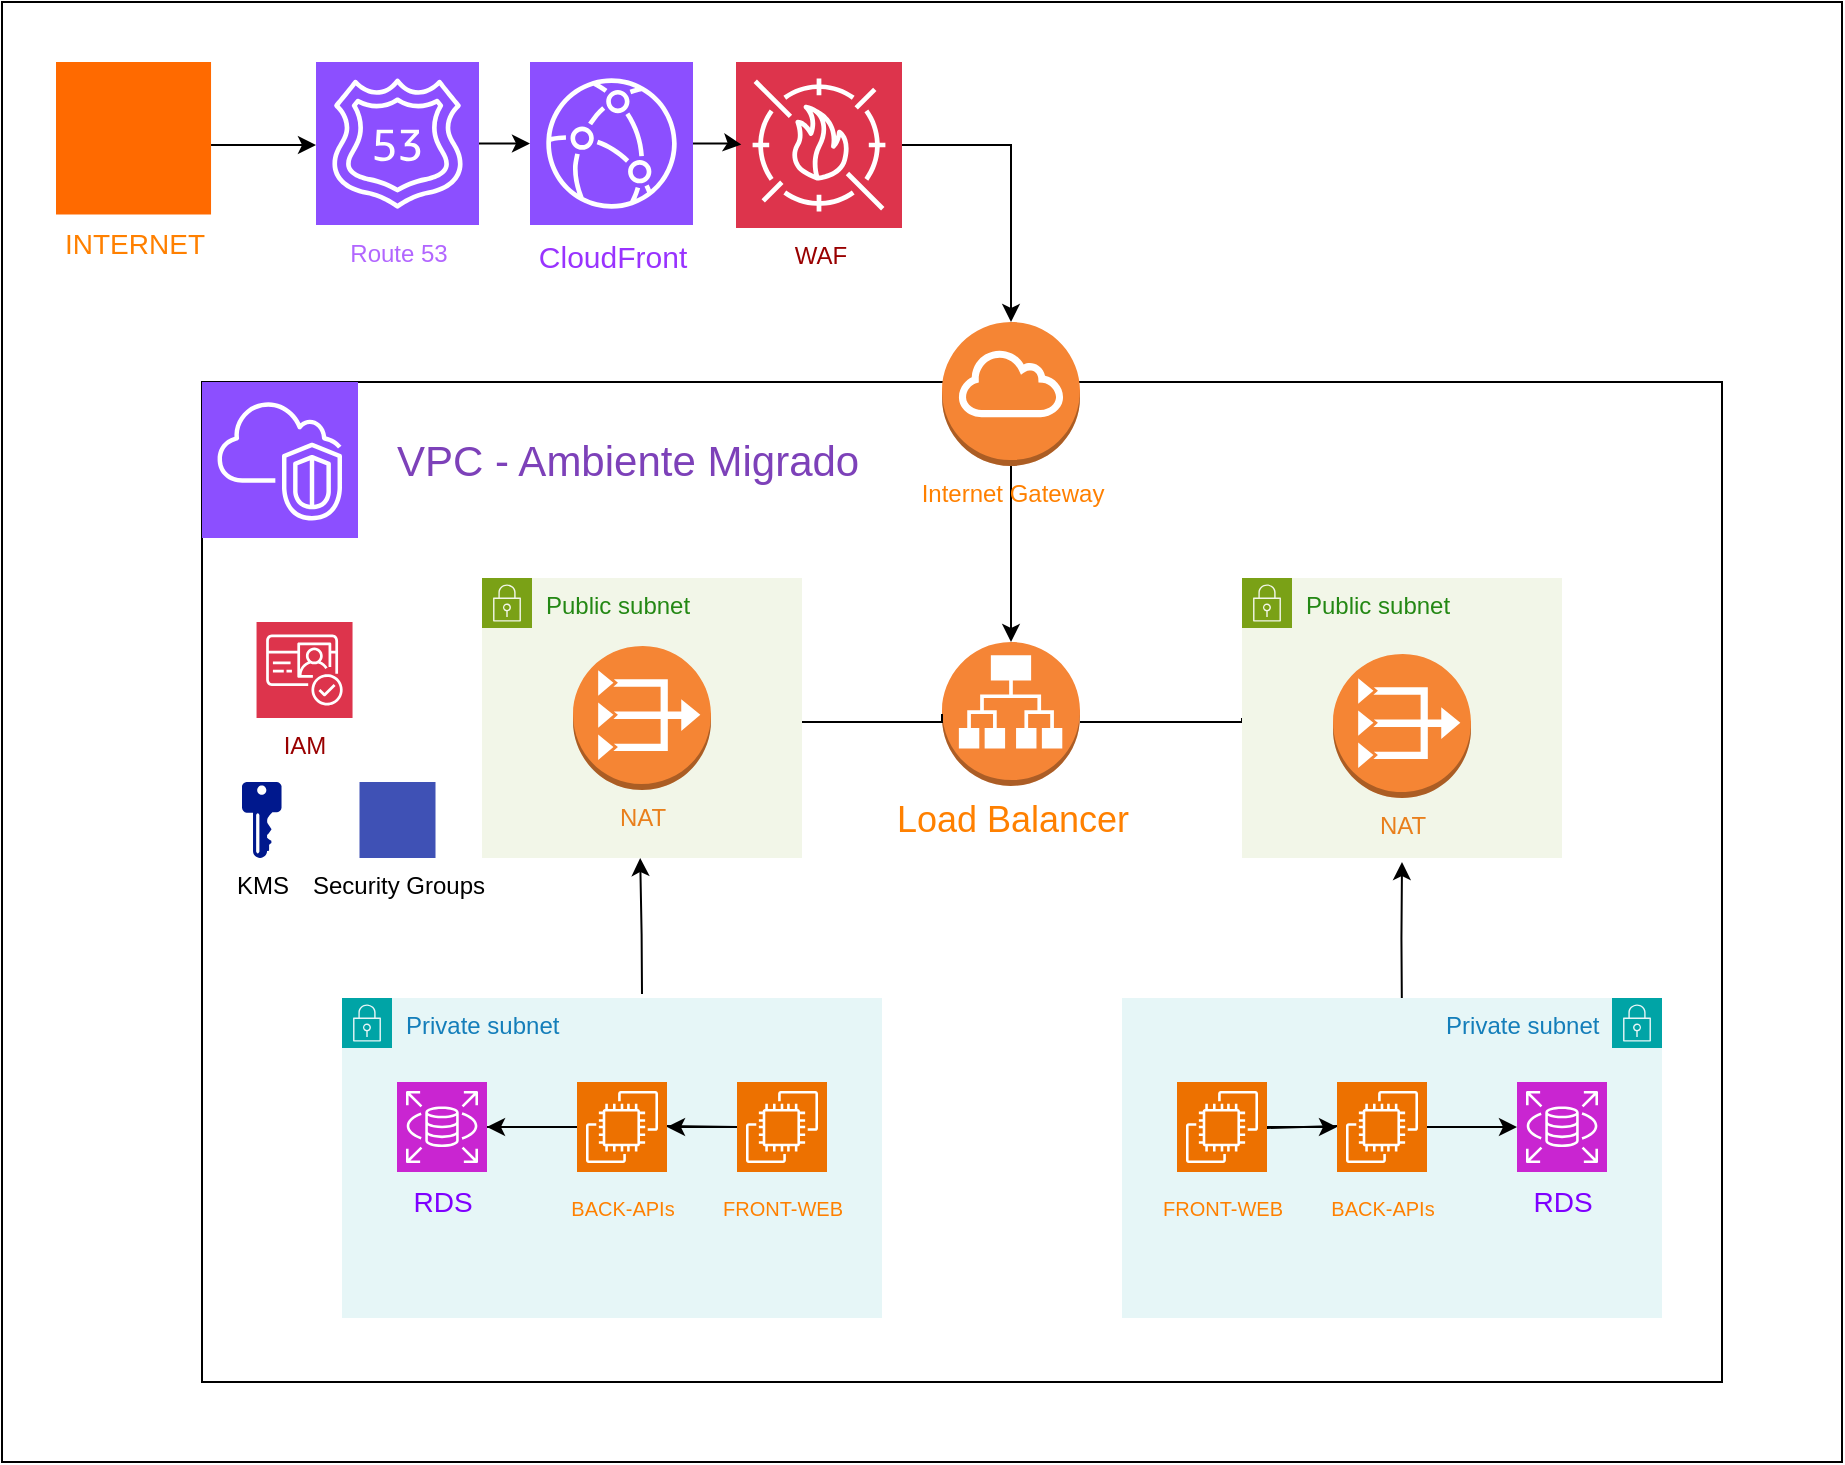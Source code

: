 <mxfile version="26.2.1" pages="2">
  <diagram name="Pós-migração" id="EEjMNfYxGbg6GrDTq1pO">
    <mxGraphModel dx="1871" dy="596" grid="1" gridSize="10" guides="1" tooltips="1" connect="1" arrows="1" fold="1" page="1" pageScale="1" pageWidth="827" pageHeight="1169" math="0" shadow="0">
      <root>
        <mxCell id="0" />
        <mxCell id="1" parent="0" />
        <mxCell id="Vln8sdRnUUuDXvaxrJsY-99" value="" style="rounded=0;whiteSpace=wrap;html=1;" parent="1" vertex="1">
          <mxGeometry x="-500" y="100" width="920" height="730" as="geometry" />
        </mxCell>
        <mxCell id="Vln8sdRnUUuDXvaxrJsY-75" value="" style="rounded=0;whiteSpace=wrap;html=1;fillColor=none;" parent="1" vertex="1">
          <mxGeometry x="-400" y="290" width="760" height="500" as="geometry" />
        </mxCell>
        <mxCell id="Vln8sdRnUUuDXvaxrJsY-3" value="&amp;nbsp; &amp;nbsp;VPC - Ambiente Migrado" style="sketch=0;points=[[0,0,0],[0.25,0,0],[0.5,0,0],[0.75,0,0],[1,0,0],[0,1,0],[0.25,1,0],[0.5,1,0],[0.75,1,0],[1,1,0],[0,0.25,0],[0,0.5,0],[0,0.75,0],[1,0.25,0],[1,0.5,0],[1,0.75,0]];outlineConnect=0;fontColor=light-dark(#7d41b9, #a766e9);fillColor=#8C4FFF;strokeColor=#ffffff;dashed=0;verticalLabelPosition=middle;verticalAlign=middle;align=left;html=1;fontSize=21;fontStyle=0;aspect=fixed;shape=mxgraph.aws4.resourceIcon;resIcon=mxgraph.aws4.vpc;labelPosition=right;" parent="1" vertex="1">
          <mxGeometry x="-400" y="290" width="78" height="78" as="geometry" />
        </mxCell>
        <mxCell id="Vln8sdRnUUuDXvaxrJsY-80" style="edgeStyle=orthogonalEdgeStyle;rounded=0;orthogonalLoop=1;jettySize=auto;html=1;exitX=0;exitY=0.5;exitDx=0;exitDy=0;endArrow=none;startFill=0;" parent="1" source="Vln8sdRnUUuDXvaxrJsY-11" target="Vln8sdRnUUuDXvaxrJsY-20" edge="1">
          <mxGeometry relative="1" as="geometry">
            <Array as="points">
              <mxPoint x="120" y="460" />
            </Array>
          </mxGeometry>
        </mxCell>
        <mxCell id="Vln8sdRnUUuDXvaxrJsY-11" value="Public subnet" style="points=[[0,0],[0.25,0],[0.5,0],[0.75,0],[1,0],[1,0.25],[1,0.5],[1,0.75],[1,1],[0.75,1],[0.5,1],[0.25,1],[0,1],[0,0.75],[0,0.5],[0,0.25]];outlineConnect=0;gradientColor=none;html=1;whiteSpace=wrap;fontSize=12;fontStyle=0;container=1;pointerEvents=0;collapsible=0;recursiveResize=0;shape=mxgraph.aws4.group;grIcon=mxgraph.aws4.group_security_group;grStroke=0;strokeColor=#7AA116;fillColor=#F2F6E8;verticalAlign=top;align=left;spacingLeft=30;fontColor=#248814;dashed=0;" parent="1" vertex="1">
          <mxGeometry x="120" y="388" width="160" height="140" as="geometry" />
        </mxCell>
        <mxCell id="Vln8sdRnUUuDXvaxrJsY-36" value="NAT" style="outlineConnect=0;dashed=0;verticalLabelPosition=bottom;verticalAlign=top;align=center;html=1;shape=mxgraph.aws3.vpc_nat_gateway;fillColor=#F58534;gradientColor=none;fontColor=light-dark(#e97f1c, #ededed);" parent="Vln8sdRnUUuDXvaxrJsY-11" vertex="1">
          <mxGeometry x="45.5" y="38" width="69" height="72" as="geometry" />
        </mxCell>
        <mxCell id="Vln8sdRnUUuDXvaxrJsY-17" value="Private subnet" style="points=[[0,0],[0.25,0],[0.5,0],[0.75,0],[1,0],[1,0.25],[1,0.5],[1,0.75],[1,1],[0.75,1],[0.5,1],[0.25,1],[0,1],[0,0.75],[0,0.5],[0,0.25]];outlineConnect=0;gradientColor=none;html=1;whiteSpace=wrap;fontSize=12;fontStyle=0;container=1;pointerEvents=0;collapsible=0;recursiveResize=0;shape=mxgraph.aws4.group;grIcon=mxgraph.aws4.group_security_group;grStroke=0;strokeColor=#00A4A6;fillColor=#E6F6F7;verticalAlign=top;align=left;spacingLeft=30;fontColor=#147EBA;dashed=0;" parent="1" vertex="1">
          <mxGeometry x="-330" y="598" width="270" height="160" as="geometry" />
        </mxCell>
        <mxCell id="Vln8sdRnUUuDXvaxrJsY-47" style="edgeStyle=orthogonalEdgeStyle;rounded=0;orthogonalLoop=1;jettySize=auto;html=1;" parent="Vln8sdRnUUuDXvaxrJsY-17" source="Vln8sdRnUUuDXvaxrJsY-23" target="Vln8sdRnUUuDXvaxrJsY-39" edge="1">
          <mxGeometry relative="1" as="geometry" />
        </mxCell>
        <mxCell id="Vln8sdRnUUuDXvaxrJsY-23" value="&lt;font size=&quot;1&quot;&gt;FRONT-WEB&lt;/font&gt;" style="sketch=0;points=[[0,0,0],[0.25,0,0],[0.5,0,0],[0.75,0,0],[1,0,0],[0,1,0],[0.25,1,0],[0.5,1,0],[0.75,1,0],[1,1,0],[0,0.25,0],[0,0.5,0],[0,0.75,0],[1,0.25,0],[1,0.5,0],[1,0.75,0]];outlineConnect=0;fontColor=#FF8000;fillColor=#ED7100;strokeColor=#ffffff;dashed=0;verticalLabelPosition=bottom;verticalAlign=top;align=center;html=1;fontSize=16;fontStyle=0;aspect=fixed;shape=mxgraph.aws4.resourceIcon;resIcon=mxgraph.aws4.ec2;" parent="Vln8sdRnUUuDXvaxrJsY-17" vertex="1">
          <mxGeometry x="197.5" y="42" width="45" height="45" as="geometry" />
        </mxCell>
        <mxCell id="Vln8sdRnUUuDXvaxrJsY-25" value="RDS" style="sketch=0;points=[[0,0,0],[0.25,0,0],[0.5,0,0],[0.75,0,0],[1,0,0],[0,1,0],[0.25,1,0],[0.5,1,0],[0.75,1,0],[1,1,0],[0,0.25,0],[0,0.5,0],[0,0.75,0],[1,0.25,0],[1,0.5,0],[1,0.75,0]];outlineConnect=0;fontColor=#7F00FF;fillColor=#C925D1;strokeColor=#ffffff;dashed=0;verticalLabelPosition=bottom;verticalAlign=top;align=center;html=1;fontSize=14;fontStyle=0;aspect=fixed;shape=mxgraph.aws4.resourceIcon;resIcon=mxgraph.aws4.rds;" parent="Vln8sdRnUUuDXvaxrJsY-17" vertex="1">
          <mxGeometry x="27.5" y="42" width="45" height="45" as="geometry" />
        </mxCell>
        <mxCell id="Vln8sdRnUUuDXvaxrJsY-39" value="&lt;font size=&quot;1&quot;&gt;BACK-APIs&lt;/font&gt;" style="sketch=0;points=[[0,0,0],[0.25,0,0],[0.5,0,0],[0.75,0,0],[1,0,0],[0,1,0],[0.25,1,0],[0.5,1,0],[0.75,1,0],[1,1,0],[0,0.25,0],[0,0.5,0],[0,0.75,0],[1,0.25,0],[1,0.5,0],[1,0.75,0]];outlineConnect=0;fontColor=#FF8000;fillColor=#ED7100;strokeColor=#ffffff;dashed=0;verticalLabelPosition=bottom;verticalAlign=top;align=center;html=1;fontSize=16;fontStyle=0;aspect=fixed;shape=mxgraph.aws4.resourceIcon;resIcon=mxgraph.aws4.ec2;" parent="Vln8sdRnUUuDXvaxrJsY-17" vertex="1">
          <mxGeometry x="117.5" y="42" width="45" height="45" as="geometry" />
        </mxCell>
        <mxCell id="Vln8sdRnUUuDXvaxrJsY-45" value="" style="endArrow=none;html=1;rounded=0;" parent="Vln8sdRnUUuDXvaxrJsY-17" source="Vln8sdRnUUuDXvaxrJsY-25" target="Vln8sdRnUUuDXvaxrJsY-39" edge="1">
          <mxGeometry width="50" height="50" relative="1" as="geometry">
            <mxPoint x="72.5" y="92" as="sourcePoint" />
            <mxPoint x="122.5" y="42" as="targetPoint" />
          </mxGeometry>
        </mxCell>
        <mxCell id="Vln8sdRnUUuDXvaxrJsY-46" value="" style="endArrow=none;html=1;rounded=0;entryX=0;entryY=0.5;entryDx=0;entryDy=0;entryPerimeter=0;" parent="Vln8sdRnUUuDXvaxrJsY-17" target="Vln8sdRnUUuDXvaxrJsY-23" edge="1">
          <mxGeometry width="50" height="50" relative="1" as="geometry">
            <mxPoint x="162.5" y="64" as="sourcePoint" />
            <mxPoint x="207.5" y="64" as="targetPoint" />
          </mxGeometry>
        </mxCell>
        <mxCell id="Vln8sdRnUUuDXvaxrJsY-48" style="edgeStyle=orthogonalEdgeStyle;rounded=0;orthogonalLoop=1;jettySize=auto;html=1;entryX=1;entryY=0.5;entryDx=0;entryDy=0;entryPerimeter=0;" parent="Vln8sdRnUUuDXvaxrJsY-17" source="Vln8sdRnUUuDXvaxrJsY-39" target="Vln8sdRnUUuDXvaxrJsY-25" edge="1">
          <mxGeometry relative="1" as="geometry" />
        </mxCell>
        <mxCell id="Vln8sdRnUUuDXvaxrJsY-18" value="Public subnet" style="points=[[0,0],[0.25,0],[0.5,0],[0.75,0],[1,0],[1,0.25],[1,0.5],[1,0.75],[1,1],[0.75,1],[0.5,1],[0.25,1],[0,1],[0,0.75],[0,0.5],[0,0.25]];outlineConnect=0;gradientColor=none;html=1;whiteSpace=wrap;fontSize=12;fontStyle=0;container=1;pointerEvents=0;collapsible=0;recursiveResize=0;shape=mxgraph.aws4.group;grIcon=mxgraph.aws4.group_security_group;grStroke=0;strokeColor=#7AA116;fillColor=#F2F6E8;verticalAlign=top;align=left;spacingLeft=30;fontColor=#248814;dashed=0;" parent="1" vertex="1">
          <mxGeometry x="-260" y="388" width="160" height="140" as="geometry" />
        </mxCell>
        <mxCell id="Vln8sdRnUUuDXvaxrJsY-37" value="NAT" style="outlineConnect=0;dashed=0;verticalLabelPosition=bottom;verticalAlign=top;align=center;html=1;shape=mxgraph.aws3.vpc_nat_gateway;fillColor=#F58534;gradientColor=none;fontColor=light-dark(#e97f1c, #ededed);" parent="Vln8sdRnUUuDXvaxrJsY-18" vertex="1">
          <mxGeometry x="45.5" y="34" width="69" height="72" as="geometry" />
        </mxCell>
        <mxCell id="Vln8sdRnUUuDXvaxrJsY-20" value="Load Balancer" style="outlineConnect=0;dashed=0;verticalLabelPosition=bottom;verticalAlign=top;align=center;html=1;shape=mxgraph.aws3.application_load_balancer;fillColor=#F58536;gradientColor=none;fontColor=#FF8000;fontSize=18;" parent="1" vertex="1">
          <mxGeometry x="-30" y="420" width="69" height="72" as="geometry" />
        </mxCell>
        <mxCell id="Vln8sdRnUUuDXvaxrJsY-91" style="edgeStyle=orthogonalEdgeStyle;rounded=0;orthogonalLoop=1;jettySize=auto;html=1;" parent="1" source="Vln8sdRnUUuDXvaxrJsY-27" target="Vln8sdRnUUuDXvaxrJsY-85" edge="1">
          <mxGeometry relative="1" as="geometry" />
        </mxCell>
        <mxCell id="Vln8sdRnUUuDXvaxrJsY-27" value="Route 53" style="sketch=0;points=[[0,0,0],[0.25,0,0],[0.5,0,0],[0.75,0,0],[1,0,0],[0,1,0],[0.25,1,0],[0.5,1,0],[0.75,1,0],[1,1,0],[0,0.25,0],[0,0.5,0],[0,0.75,0],[1,0.25,0],[1,0.5,0],[1,0.75,0]];outlineConnect=0;fontColor=#B266FF;fillColor=#8C4FFF;strokeColor=#ffffff;dashed=0;verticalLabelPosition=bottom;verticalAlign=top;align=center;html=1;fontSize=12;fontStyle=0;aspect=fixed;shape=mxgraph.aws4.resourceIcon;resIcon=mxgraph.aws4.route_53;" parent="1" vertex="1">
          <mxGeometry x="-343" y="130" width="81.5" height="81.5" as="geometry" />
        </mxCell>
        <mxCell id="Vln8sdRnUUuDXvaxrJsY-96" style="edgeStyle=orthogonalEdgeStyle;rounded=0;orthogonalLoop=1;jettySize=auto;html=1;" parent="1" source="Vln8sdRnUUuDXvaxrJsY-28" target="Vln8sdRnUUuDXvaxrJsY-87" edge="1">
          <mxGeometry relative="1" as="geometry" />
        </mxCell>
        <mxCell id="Vln8sdRnUUuDXvaxrJsY-28" value="WAF" style="sketch=0;points=[[0,0,0],[0.25,0,0],[0.5,0,0],[0.75,0,0],[1,0,0],[0,1,0],[0.25,1,0],[0.5,1,0],[0.75,1,0],[1,1,0],[0,0.25,0],[0,0.5,0],[0,0.75,0],[1,0.25,0],[1,0.5,0],[1,0.75,0]];outlineConnect=0;fontColor=#990000;fillColor=#DD344C;strokeColor=#ffffff;dashed=0;verticalLabelPosition=bottom;verticalAlign=top;align=center;html=1;fontSize=12;fontStyle=0;aspect=fixed;shape=mxgraph.aws4.resourceIcon;resIcon=mxgraph.aws4.waf;" parent="1" vertex="1">
          <mxGeometry x="-133" y="130" width="83" height="83" as="geometry" />
        </mxCell>
        <mxCell id="Vln8sdRnUUuDXvaxrJsY-32" value="Security Groups" style="fillColor=#3F51B5;aspect=fixed;sketch=0;pointerEvents=1;shadow=0;dashed=0;html=1;strokeColor=none;labelPosition=center;verticalLabelPosition=bottom;outlineConnect=0;verticalAlign=top;align=center;shape=mxgraph.openstack.neutron_securitygroup;" parent="1" vertex="1">
          <mxGeometry x="-321.25" y="490" width="38" height="38" as="geometry" />
        </mxCell>
        <mxCell id="Vln8sdRnUUuDXvaxrJsY-35" value="IAM" style="sketch=0;points=[[0,0,0],[0.25,0,0],[0.5,0,0],[0.75,0,0],[1,0,0],[0,1,0],[0.25,1,0],[0.5,1,0],[0.75,1,0],[1,1,0],[0,0.25,0],[0,0.5,0],[0,0.75,0],[1,0.25,0],[1,0.5,0],[1,0.75,0]];outlineConnect=0;fontColor=#990000;fillColor=#DD344C;strokeColor=#ffffff;dashed=0;verticalLabelPosition=bottom;verticalAlign=top;align=center;html=1;fontSize=12;fontStyle=0;aspect=fixed;shape=mxgraph.aws4.resourceIcon;resIcon=mxgraph.aws4.cognito;" parent="1" vertex="1">
          <mxGeometry x="-372.73" y="410" width="48" height="48" as="geometry" />
        </mxCell>
        <mxCell id="Vln8sdRnUUuDXvaxrJsY-57" value="&amp;nbsp; &amp;nbsp; &amp;nbsp; &amp;nbsp; &amp;nbsp; &amp;nbsp; &amp;nbsp; &amp;nbsp; &amp;nbsp; &amp;nbsp; &amp;nbsp; &amp;nbsp; &amp;nbsp; &amp;nbsp; &amp;nbsp; &amp;nbsp; &amp;nbsp; &amp;nbsp; &amp;nbsp; &amp;nbsp;Private subnet" style="points=[[0,0],[0.25,0],[0.5,0],[0.75,0],[1,0],[1,0.25],[1,0.5],[1,0.75],[1,1],[0.75,1],[0.5,1],[0.25,1],[0,1],[0,0.75],[0,0.5],[0,0.25]];outlineConnect=0;gradientColor=none;html=1;whiteSpace=wrap;fontSize=12;fontStyle=0;container=1;pointerEvents=0;collapsible=0;recursiveResize=0;shape=mxgraph.aws4.group;grIcon=mxgraph.aws4.group_security_group;grStroke=0;strokeColor=#00A4A6;fillColor=#E6F6F7;verticalAlign=top;align=left;spacingLeft=30;fontColor=#147EBA;dashed=0;direction=east;flipH=1;" parent="1" vertex="1">
          <mxGeometry x="60" y="598" width="270" height="160" as="geometry" />
        </mxCell>
        <mxCell id="Vln8sdRnUUuDXvaxrJsY-58" style="edgeStyle=orthogonalEdgeStyle;rounded=0;orthogonalLoop=1;jettySize=auto;html=1;" parent="Vln8sdRnUUuDXvaxrJsY-57" source="Vln8sdRnUUuDXvaxrJsY-59" target="Vln8sdRnUUuDXvaxrJsY-61" edge="1">
          <mxGeometry relative="1" as="geometry" />
        </mxCell>
        <mxCell id="Vln8sdRnUUuDXvaxrJsY-59" value="&lt;font size=&quot;1&quot;&gt;FRONT-WEB&lt;/font&gt;" style="sketch=0;points=[[0,0,0],[0.25,0,0],[0.5,0,0],[0.75,0,0],[1,0,0],[0,1,0],[0.25,1,0],[0.5,1,0],[0.75,1,0],[1,1,0],[0,0.25,0],[0,0.5,0],[0,0.75,0],[1,0.25,0],[1,0.5,0],[1,0.75,0]];outlineConnect=0;fontColor=#FF8000;fillColor=#ED7100;strokeColor=#ffffff;dashed=0;verticalLabelPosition=bottom;verticalAlign=top;align=center;html=1;fontSize=16;fontStyle=0;aspect=fixed;shape=mxgraph.aws4.resourceIcon;resIcon=mxgraph.aws4.ec2;" parent="Vln8sdRnUUuDXvaxrJsY-57" vertex="1">
          <mxGeometry x="27.5" y="42" width="45" height="45" as="geometry" />
        </mxCell>
        <mxCell id="Vln8sdRnUUuDXvaxrJsY-60" value="RDS" style="sketch=0;points=[[0,0,0],[0.25,0,0],[0.5,0,0],[0.75,0,0],[1,0,0],[0,1,0],[0.25,1,0],[0.5,1,0],[0.75,1,0],[1,1,0],[0,0.25,0],[0,0.5,0],[0,0.75,0],[1,0.25,0],[1,0.5,0],[1,0.75,0]];outlineConnect=0;fontColor=#7F00FF;fillColor=#C925D1;strokeColor=#ffffff;dashed=0;verticalLabelPosition=bottom;verticalAlign=top;align=center;html=1;fontSize=14;fontStyle=0;aspect=fixed;shape=mxgraph.aws4.resourceIcon;resIcon=mxgraph.aws4.rds;" parent="Vln8sdRnUUuDXvaxrJsY-57" vertex="1">
          <mxGeometry x="197.5" y="42" width="45" height="45" as="geometry" />
        </mxCell>
        <mxCell id="Vln8sdRnUUuDXvaxrJsY-65" style="edgeStyle=orthogonalEdgeStyle;rounded=0;orthogonalLoop=1;jettySize=auto;html=1;" parent="Vln8sdRnUUuDXvaxrJsY-57" source="Vln8sdRnUUuDXvaxrJsY-61" target="Vln8sdRnUUuDXvaxrJsY-60" edge="1">
          <mxGeometry relative="1" as="geometry" />
        </mxCell>
        <mxCell id="Vln8sdRnUUuDXvaxrJsY-61" value="&lt;font size=&quot;1&quot;&gt;BACK-APIs&lt;/font&gt;" style="sketch=0;points=[[0,0,0],[0.25,0,0],[0.5,0,0],[0.75,0,0],[1,0,0],[0,1,0],[0.25,1,0],[0.5,1,0],[0.75,1,0],[1,1,0],[0,0.25,0],[0,0.5,0],[0,0.75,0],[1,0.25,0],[1,0.5,0],[1,0.75,0]];outlineConnect=0;fontColor=#FF8000;fillColor=#ED7100;strokeColor=#ffffff;dashed=0;verticalLabelPosition=bottom;verticalAlign=top;align=center;html=1;fontSize=16;fontStyle=0;aspect=fixed;shape=mxgraph.aws4.resourceIcon;resIcon=mxgraph.aws4.ec2;" parent="Vln8sdRnUUuDXvaxrJsY-57" vertex="1">
          <mxGeometry x="107.5" y="42" width="45" height="45" as="geometry" />
        </mxCell>
        <mxCell id="Vln8sdRnUUuDXvaxrJsY-63" value="" style="endArrow=none;html=1;rounded=0;" parent="Vln8sdRnUUuDXvaxrJsY-57" edge="1">
          <mxGeometry width="50" height="50" relative="1" as="geometry">
            <mxPoint x="107.5" y="64" as="sourcePoint" />
            <mxPoint x="72.5" y="65" as="targetPoint" />
          </mxGeometry>
        </mxCell>
        <mxCell id="Vln8sdRnUUuDXvaxrJsY-78" value="" style="endArrow=classic;html=1;rounded=0;exitX=0.603;exitY=0.6;exitDx=0;exitDy=0;exitPerimeter=0;" parent="1" edge="1">
          <mxGeometry width="50" height="50" relative="1" as="geometry">
            <mxPoint x="199.91" y="598" as="sourcePoint" />
            <mxPoint x="200" y="530" as="targetPoint" />
            <Array as="points">
              <mxPoint x="199.72" y="568" />
            </Array>
          </mxGeometry>
        </mxCell>
        <mxCell id="Vln8sdRnUUuDXvaxrJsY-79" value="" style="endArrow=classic;html=1;rounded=0;exitX=0.603;exitY=0.6;exitDx=0;exitDy=0;exitPerimeter=0;entryX=0.78;entryY=0.48;entryDx=0;entryDy=0;entryPerimeter=0;" parent="1" edge="1">
          <mxGeometry width="50" height="50" relative="1" as="geometry">
            <mxPoint x="-180.0" y="596" as="sourcePoint" />
            <mxPoint x="-180.91" y="528" as="targetPoint" />
            <Array as="points">
              <mxPoint x="-180.19" y="566" />
            </Array>
          </mxGeometry>
        </mxCell>
        <mxCell id="Vln8sdRnUUuDXvaxrJsY-81" style="edgeStyle=orthogonalEdgeStyle;rounded=0;orthogonalLoop=1;jettySize=auto;html=1;entryX=0;entryY=0.5;entryDx=0;entryDy=0;entryPerimeter=0;endArrow=none;startFill=0;" parent="1" source="Vln8sdRnUUuDXvaxrJsY-18" target="Vln8sdRnUUuDXvaxrJsY-20" edge="1">
          <mxGeometry relative="1" as="geometry">
            <Array as="points">
              <mxPoint x="-80" y="460" />
              <mxPoint x="-80" y="460" />
            </Array>
          </mxGeometry>
        </mxCell>
        <mxCell id="Vln8sdRnUUuDXvaxrJsY-84" value="INTERNET&lt;div&gt;&lt;br&gt;&lt;/div&gt;" style="points=[];aspect=fixed;html=1;align=center;shadow=0;dashed=0;fillColor=#FF6A00;strokeColor=none;shape=mxgraph.alibaba_cloud.uis_ultimate_internet_service;fontColor=#FF8000;fontSize=14;labelPosition=center;verticalLabelPosition=bottom;verticalAlign=top;" parent="1" vertex="1">
          <mxGeometry x="-473" y="130" width="77.52" height="76.25" as="geometry" />
        </mxCell>
        <mxCell id="Vln8sdRnUUuDXvaxrJsY-85" value="&lt;font style=&quot;font-size: 15px;&quot;&gt;CloudFront&lt;/font&gt;" style="sketch=0;points=[[0,0,0],[0.25,0,0],[0.5,0,0],[0.75,0,0],[1,0,0],[0,1,0],[0.25,1,0],[0.5,1,0],[0.75,1,0],[1,1,0],[0,0.25,0],[0,0.5,0],[0,0.75,0],[1,0.25,0],[1,0.5,0],[1,0.75,0]];outlineConnect=0;fontColor=#9933FF;fillColor=#8C4FFF;strokeColor=#ffffff;dashed=0;verticalLabelPosition=bottom;verticalAlign=top;align=center;html=1;fontSize=12;fontStyle=0;aspect=fixed;shape=mxgraph.aws4.resourceIcon;resIcon=mxgraph.aws4.cloudfront;" parent="1" vertex="1">
          <mxGeometry x="-236" y="130" width="81.5" height="81.5" as="geometry" />
        </mxCell>
        <mxCell id="Vln8sdRnUUuDXvaxrJsY-86" value="KMS" style="sketch=0;aspect=fixed;pointerEvents=1;shadow=0;dashed=0;html=1;strokeColor=none;labelPosition=center;verticalLabelPosition=bottom;verticalAlign=top;align=center;fillColor=#00188D;shape=mxgraph.mscae.enterprise.key_permissions" parent="1" vertex="1">
          <mxGeometry x="-380" y="490" width="19.76" height="38" as="geometry" />
        </mxCell>
        <mxCell id="Vln8sdRnUUuDXvaxrJsY-97" style="edgeStyle=orthogonalEdgeStyle;rounded=0;orthogonalLoop=1;jettySize=auto;html=1;" parent="1" source="Vln8sdRnUUuDXvaxrJsY-87" target="Vln8sdRnUUuDXvaxrJsY-20" edge="1">
          <mxGeometry relative="1" as="geometry" />
        </mxCell>
        <mxCell id="Vln8sdRnUUuDXvaxrJsY-87" value="Internet Gateway" style="outlineConnect=0;dashed=0;verticalLabelPosition=bottom;verticalAlign=top;align=center;html=1;shape=mxgraph.aws3.internet_gateway;fillColor=#F58534;gradientColor=none;fontColor=#FF8000;" parent="1" vertex="1">
          <mxGeometry x="-30" y="260" width="69" height="72" as="geometry" />
        </mxCell>
        <mxCell id="Vln8sdRnUUuDXvaxrJsY-88" style="edgeStyle=orthogonalEdgeStyle;rounded=0;orthogonalLoop=1;jettySize=auto;html=1;exitX=0.5;exitY=1;exitDx=0;exitDy=0;exitPerimeter=0;" parent="1" source="Vln8sdRnUUuDXvaxrJsY-28" target="Vln8sdRnUUuDXvaxrJsY-28" edge="1">
          <mxGeometry relative="1" as="geometry" />
        </mxCell>
        <mxCell id="Vln8sdRnUUuDXvaxrJsY-94" style="edgeStyle=orthogonalEdgeStyle;rounded=0;orthogonalLoop=1;jettySize=auto;html=1;entryX=0.032;entryY=0.497;entryDx=0;entryDy=0;entryPerimeter=0;" parent="1" source="Vln8sdRnUUuDXvaxrJsY-85" target="Vln8sdRnUUuDXvaxrJsY-28" edge="1">
          <mxGeometry relative="1" as="geometry" />
        </mxCell>
        <mxCell id="Vln8sdRnUUuDXvaxrJsY-95" style="edgeStyle=orthogonalEdgeStyle;rounded=0;orthogonalLoop=1;jettySize=auto;html=1;" parent="1" source="Vln8sdRnUUuDXvaxrJsY-84" target="Vln8sdRnUUuDXvaxrJsY-27" edge="1">
          <mxGeometry relative="1" as="geometry">
            <Array as="points">
              <mxPoint x="-383" y="171.5" />
              <mxPoint x="-383" y="171.5" />
            </Array>
          </mxGeometry>
        </mxCell>
      </root>
    </mxGraphModel>
  </diagram>
  <diagram id="PmNfx3Y5yNPgsw1COEcp" name="Modernização">
    <mxGraphModel dx="1898" dy="1084" grid="1" gridSize="10" guides="1" tooltips="1" connect="1" arrows="1" fold="1" page="1" pageScale="1" pageWidth="827" pageHeight="1169" math="0" shadow="0">
      <root>
        <mxCell id="0" />
        <mxCell id="1" parent="0" />
        <mxCell id="8v165aCkp7IUsWtNnuoq-1" value="" style="rounded=0;whiteSpace=wrap;html=1;" vertex="1" parent="1">
          <mxGeometry x="450" y="110" width="920" height="730" as="geometry" />
        </mxCell>
        <mxCell id="8v165aCkp7IUsWtNnuoq-2" value="" style="rounded=0;whiteSpace=wrap;html=1;fillColor=none;" vertex="1" parent="1">
          <mxGeometry x="550" y="300" width="760" height="500" as="geometry" />
        </mxCell>
        <mxCell id="8v165aCkp7IUsWtNnuoq-3" value="&amp;nbsp; &amp;nbsp;VPC - Ambiente Migrado" style="sketch=0;points=[[0,0,0],[0.25,0,0],[0.5,0,0],[0.75,0,0],[1,0,0],[0,1,0],[0.25,1,0],[0.5,1,0],[0.75,1,0],[1,1,0],[0,0.25,0],[0,0.5,0],[0,0.75,0],[1,0.25,0],[1,0.5,0],[1,0.75,0]];outlineConnect=0;fontColor=light-dark(#7d41b9, #a766e9);fillColor=#8C4FFF;strokeColor=#ffffff;dashed=0;verticalLabelPosition=middle;verticalAlign=middle;align=left;html=1;fontSize=21;fontStyle=0;aspect=fixed;shape=mxgraph.aws4.resourceIcon;resIcon=mxgraph.aws4.vpc;labelPosition=right;" vertex="1" parent="1">
          <mxGeometry x="550" y="300" width="78" height="78" as="geometry" />
        </mxCell>
        <mxCell id="8v165aCkp7IUsWtNnuoq-4" style="edgeStyle=orthogonalEdgeStyle;rounded=0;orthogonalLoop=1;jettySize=auto;html=1;exitX=0;exitY=0.5;exitDx=0;exitDy=0;endArrow=none;startFill=0;" edge="1" parent="1" source="8v165aCkp7IUsWtNnuoq-5" target="8v165aCkp7IUsWtNnuoq-17">
          <mxGeometry relative="1" as="geometry">
            <Array as="points">
              <mxPoint x="1070" y="470" />
            </Array>
          </mxGeometry>
        </mxCell>
        <mxCell id="8v165aCkp7IUsWtNnuoq-5" value="Public subnet" style="points=[[0,0],[0.25,0],[0.5,0],[0.75,0],[1,0],[1,0.25],[1,0.5],[1,0.75],[1,1],[0.75,1],[0.5,1],[0.25,1],[0,1],[0,0.75],[0,0.5],[0,0.25]];outlineConnect=0;gradientColor=none;html=1;whiteSpace=wrap;fontSize=12;fontStyle=0;container=1;pointerEvents=0;collapsible=0;recursiveResize=0;shape=mxgraph.aws4.group;grIcon=mxgraph.aws4.group_security_group;grStroke=0;strokeColor=#7AA116;fillColor=#F2F6E8;verticalAlign=top;align=left;spacingLeft=30;fontColor=#248814;dashed=0;" vertex="1" parent="1">
          <mxGeometry x="1070" y="398" width="160" height="140" as="geometry" />
        </mxCell>
        <mxCell id="8v165aCkp7IUsWtNnuoq-6" value="NAT" style="outlineConnect=0;dashed=0;verticalLabelPosition=bottom;verticalAlign=top;align=center;html=1;shape=mxgraph.aws3.vpc_nat_gateway;fillColor=#F58534;gradientColor=none;fontColor=light-dark(#e97f1c, #ededed);" vertex="1" parent="8v165aCkp7IUsWtNnuoq-5">
          <mxGeometry x="45.5" y="38" width="69" height="72" as="geometry" />
        </mxCell>
        <mxCell id="8v165aCkp7IUsWtNnuoq-7" value="Private subnet" style="points=[[0,0],[0.25,0],[0.5,0],[0.75,0],[1,0],[1,0.25],[1,0.5],[1,0.75],[1,1],[0.75,1],[0.5,1],[0.25,1],[0,1],[0,0.75],[0,0.5],[0,0.25]];outlineConnect=0;gradientColor=none;html=1;whiteSpace=wrap;fontSize=12;fontStyle=0;container=1;pointerEvents=0;collapsible=0;recursiveResize=0;shape=mxgraph.aws4.group;grIcon=mxgraph.aws4.group_security_group;grStroke=0;strokeColor=#00A4A6;fillColor=#E6F6F7;verticalAlign=top;align=left;spacingLeft=30;fontColor=#147EBA;dashed=0;" vertex="1" parent="1">
          <mxGeometry x="620" y="608" width="270" height="160" as="geometry" />
        </mxCell>
        <mxCell id="8v165aCkp7IUsWtNnuoq-8" style="edgeStyle=orthogonalEdgeStyle;rounded=0;orthogonalLoop=1;jettySize=auto;html=1;" edge="1" parent="8v165aCkp7IUsWtNnuoq-7" source="8v165aCkp7IUsWtNnuoq-9" target="8v165aCkp7IUsWtNnuoq-11">
          <mxGeometry relative="1" as="geometry" />
        </mxCell>
        <mxCell id="8v165aCkp7IUsWtNnuoq-9" value="&lt;font size=&quot;1&quot;&gt;FRONT-WEB&lt;/font&gt;" style="sketch=0;points=[[0,0,0],[0.25,0,0],[0.5,0,0],[0.75,0,0],[1,0,0],[0,1,0],[0.25,1,0],[0.5,1,0],[0.75,1,0],[1,1,0],[0,0.25,0],[0,0.5,0],[0,0.75,0],[1,0.25,0],[1,0.5,0],[1,0.75,0]];outlineConnect=0;fontColor=#FF8000;fillColor=#ED7100;strokeColor=#ffffff;dashed=0;verticalLabelPosition=bottom;verticalAlign=top;align=center;html=1;fontSize=16;fontStyle=0;aspect=fixed;shape=mxgraph.aws4.resourceIcon;resIcon=mxgraph.aws4.ec2;" vertex="1" parent="8v165aCkp7IUsWtNnuoq-7">
          <mxGeometry x="197.5" y="42" width="45" height="45" as="geometry" />
        </mxCell>
        <mxCell id="8v165aCkp7IUsWtNnuoq-10" value="RDS" style="sketch=0;points=[[0,0,0],[0.25,0,0],[0.5,0,0],[0.75,0,0],[1,0,0],[0,1,0],[0.25,1,0],[0.5,1,0],[0.75,1,0],[1,1,0],[0,0.25,0],[0,0.5,0],[0,0.75,0],[1,0.25,0],[1,0.5,0],[1,0.75,0]];outlineConnect=0;fontColor=#7F00FF;fillColor=#C925D1;strokeColor=#ffffff;dashed=0;verticalLabelPosition=bottom;verticalAlign=top;align=center;html=1;fontSize=14;fontStyle=0;aspect=fixed;shape=mxgraph.aws4.resourceIcon;resIcon=mxgraph.aws4.rds;" vertex="1" parent="8v165aCkp7IUsWtNnuoq-7">
          <mxGeometry x="27.5" y="42" width="45" height="45" as="geometry" />
        </mxCell>
        <mxCell id="8v165aCkp7IUsWtNnuoq-11" value="&lt;font size=&quot;1&quot;&gt;BACK-APIs&lt;/font&gt;" style="sketch=0;points=[[0,0,0],[0.25,0,0],[0.5,0,0],[0.75,0,0],[1,0,0],[0,1,0],[0.25,1,0],[0.5,1,0],[0.75,1,0],[1,1,0],[0,0.25,0],[0,0.5,0],[0,0.75,0],[1,0.25,0],[1,0.5,0],[1,0.75,0]];outlineConnect=0;fontColor=#FF8000;fillColor=#ED7100;strokeColor=#ffffff;dashed=0;verticalLabelPosition=bottom;verticalAlign=top;align=center;html=1;fontSize=16;fontStyle=0;aspect=fixed;shape=mxgraph.aws4.resourceIcon;resIcon=mxgraph.aws4.ec2;" vertex="1" parent="8v165aCkp7IUsWtNnuoq-7">
          <mxGeometry x="117.5" y="42" width="45" height="45" as="geometry" />
        </mxCell>
        <mxCell id="8v165aCkp7IUsWtNnuoq-12" value="" style="endArrow=none;html=1;rounded=0;" edge="1" parent="8v165aCkp7IUsWtNnuoq-7" source="8v165aCkp7IUsWtNnuoq-10" target="8v165aCkp7IUsWtNnuoq-11">
          <mxGeometry width="50" height="50" relative="1" as="geometry">
            <mxPoint x="72.5" y="92" as="sourcePoint" />
            <mxPoint x="122.5" y="42" as="targetPoint" />
          </mxGeometry>
        </mxCell>
        <mxCell id="8v165aCkp7IUsWtNnuoq-13" value="" style="endArrow=none;html=1;rounded=0;entryX=0;entryY=0.5;entryDx=0;entryDy=0;entryPerimeter=0;" edge="1" parent="8v165aCkp7IUsWtNnuoq-7" target="8v165aCkp7IUsWtNnuoq-9">
          <mxGeometry width="50" height="50" relative="1" as="geometry">
            <mxPoint x="162.5" y="64" as="sourcePoint" />
            <mxPoint x="207.5" y="64" as="targetPoint" />
          </mxGeometry>
        </mxCell>
        <mxCell id="8v165aCkp7IUsWtNnuoq-14" style="edgeStyle=orthogonalEdgeStyle;rounded=0;orthogonalLoop=1;jettySize=auto;html=1;entryX=1;entryY=0.5;entryDx=0;entryDy=0;entryPerimeter=0;" edge="1" parent="8v165aCkp7IUsWtNnuoq-7" source="8v165aCkp7IUsWtNnuoq-11" target="8v165aCkp7IUsWtNnuoq-10">
          <mxGeometry relative="1" as="geometry" />
        </mxCell>
        <mxCell id="8v165aCkp7IUsWtNnuoq-15" value="Public subnet" style="points=[[0,0],[0.25,0],[0.5,0],[0.75,0],[1,0],[1,0.25],[1,0.5],[1,0.75],[1,1],[0.75,1],[0.5,1],[0.25,1],[0,1],[0,0.75],[0,0.5],[0,0.25]];outlineConnect=0;gradientColor=none;html=1;whiteSpace=wrap;fontSize=12;fontStyle=0;container=1;pointerEvents=0;collapsible=0;recursiveResize=0;shape=mxgraph.aws4.group;grIcon=mxgraph.aws4.group_security_group;grStroke=0;strokeColor=#7AA116;fillColor=#F2F6E8;verticalAlign=top;align=left;spacingLeft=30;fontColor=#248814;dashed=0;" vertex="1" parent="1">
          <mxGeometry x="690" y="398" width="160" height="140" as="geometry" />
        </mxCell>
        <mxCell id="8v165aCkp7IUsWtNnuoq-16" value="NAT" style="outlineConnect=0;dashed=0;verticalLabelPosition=bottom;verticalAlign=top;align=center;html=1;shape=mxgraph.aws3.vpc_nat_gateway;fillColor=#F58534;gradientColor=none;fontColor=light-dark(#e97f1c, #ededed);" vertex="1" parent="8v165aCkp7IUsWtNnuoq-15">
          <mxGeometry x="45.5" y="34" width="69" height="72" as="geometry" />
        </mxCell>
        <mxCell id="8v165aCkp7IUsWtNnuoq-17" value="Load Balancer" style="outlineConnect=0;dashed=0;verticalLabelPosition=bottom;verticalAlign=top;align=center;html=1;shape=mxgraph.aws3.application_load_balancer;fillColor=#F58536;gradientColor=none;fontColor=#FF8000;fontSize=18;" vertex="1" parent="1">
          <mxGeometry x="920" y="430" width="69" height="72" as="geometry" />
        </mxCell>
        <mxCell id="8v165aCkp7IUsWtNnuoq-18" style="edgeStyle=orthogonalEdgeStyle;rounded=0;orthogonalLoop=1;jettySize=auto;html=1;" edge="1" parent="1" source="8v165aCkp7IUsWtNnuoq-19" target="8v165aCkp7IUsWtNnuoq-35">
          <mxGeometry relative="1" as="geometry" />
        </mxCell>
        <mxCell id="8v165aCkp7IUsWtNnuoq-19" value="Route 53" style="sketch=0;points=[[0,0,0],[0.25,0,0],[0.5,0,0],[0.75,0,0],[1,0,0],[0,1,0],[0.25,1,0],[0.5,1,0],[0.75,1,0],[1,1,0],[0,0.25,0],[0,0.5,0],[0,0.75,0],[1,0.25,0],[1,0.5,0],[1,0.75,0]];outlineConnect=0;fontColor=#B266FF;fillColor=#8C4FFF;strokeColor=#ffffff;dashed=0;verticalLabelPosition=bottom;verticalAlign=top;align=center;html=1;fontSize=12;fontStyle=0;aspect=fixed;shape=mxgraph.aws4.resourceIcon;resIcon=mxgraph.aws4.route_53;" vertex="1" parent="1">
          <mxGeometry x="607" y="140" width="81.5" height="81.5" as="geometry" />
        </mxCell>
        <mxCell id="8v165aCkp7IUsWtNnuoq-20" style="edgeStyle=orthogonalEdgeStyle;rounded=0;orthogonalLoop=1;jettySize=auto;html=1;" edge="1" parent="1" source="8v165aCkp7IUsWtNnuoq-21" target="8v165aCkp7IUsWtNnuoq-38">
          <mxGeometry relative="1" as="geometry" />
        </mxCell>
        <mxCell id="8v165aCkp7IUsWtNnuoq-21" value="WAF" style="sketch=0;points=[[0,0,0],[0.25,0,0],[0.5,0,0],[0.75,0,0],[1,0,0],[0,1,0],[0.25,1,0],[0.5,1,0],[0.75,1,0],[1,1,0],[0,0.25,0],[0,0.5,0],[0,0.75,0],[1,0.25,0],[1,0.5,0],[1,0.75,0]];outlineConnect=0;fontColor=#990000;fillColor=#DD344C;strokeColor=#ffffff;dashed=0;verticalLabelPosition=bottom;verticalAlign=top;align=center;html=1;fontSize=12;fontStyle=0;aspect=fixed;shape=mxgraph.aws4.resourceIcon;resIcon=mxgraph.aws4.waf;" vertex="1" parent="1">
          <mxGeometry x="817" y="140" width="83" height="83" as="geometry" />
        </mxCell>
        <mxCell id="8v165aCkp7IUsWtNnuoq-22" value="Security Groups" style="fillColor=#3F51B5;aspect=fixed;sketch=0;pointerEvents=1;shadow=0;dashed=0;html=1;strokeColor=none;labelPosition=center;verticalLabelPosition=bottom;outlineConnect=0;verticalAlign=top;align=center;shape=mxgraph.openstack.neutron_securitygroup;" vertex="1" parent="1">
          <mxGeometry x="628.75" y="500" width="38" height="38" as="geometry" />
        </mxCell>
        <mxCell id="8v165aCkp7IUsWtNnuoq-23" value="IAM" style="sketch=0;points=[[0,0,0],[0.25,0,0],[0.5,0,0],[0.75,0,0],[1,0,0],[0,1,0],[0.25,1,0],[0.5,1,0],[0.75,1,0],[1,1,0],[0,0.25,0],[0,0.5,0],[0,0.75,0],[1,0.25,0],[1,0.5,0],[1,0.75,0]];outlineConnect=0;fontColor=#990000;fillColor=#DD344C;strokeColor=#ffffff;dashed=0;verticalLabelPosition=bottom;verticalAlign=top;align=center;html=1;fontSize=12;fontStyle=0;aspect=fixed;shape=mxgraph.aws4.resourceIcon;resIcon=mxgraph.aws4.cognito;" vertex="1" parent="1">
          <mxGeometry x="577.27" y="420" width="48" height="48" as="geometry" />
        </mxCell>
        <mxCell id="8v165aCkp7IUsWtNnuoq-24" value="&amp;nbsp; &amp;nbsp; &amp;nbsp; &amp;nbsp; &amp;nbsp; &amp;nbsp; &amp;nbsp; &amp;nbsp; &amp;nbsp; &amp;nbsp; &amp;nbsp; &amp;nbsp; &amp;nbsp; &amp;nbsp; &amp;nbsp; &amp;nbsp; &amp;nbsp; &amp;nbsp; &amp;nbsp; &amp;nbsp;Private subnet" style="points=[[0,0],[0.25,0],[0.5,0],[0.75,0],[1,0],[1,0.25],[1,0.5],[1,0.75],[1,1],[0.75,1],[0.5,1],[0.25,1],[0,1],[0,0.75],[0,0.5],[0,0.25]];outlineConnect=0;gradientColor=none;html=1;whiteSpace=wrap;fontSize=12;fontStyle=0;container=1;pointerEvents=0;collapsible=0;recursiveResize=0;shape=mxgraph.aws4.group;grIcon=mxgraph.aws4.group_security_group;grStroke=0;strokeColor=#00A4A6;fillColor=#E6F6F7;verticalAlign=top;align=left;spacingLeft=30;fontColor=#147EBA;dashed=0;direction=east;flipH=1;" vertex="1" parent="1">
          <mxGeometry x="1010" y="608" width="270" height="160" as="geometry" />
        </mxCell>
        <mxCell id="8v165aCkp7IUsWtNnuoq-25" style="edgeStyle=orthogonalEdgeStyle;rounded=0;orthogonalLoop=1;jettySize=auto;html=1;" edge="1" parent="8v165aCkp7IUsWtNnuoq-24" source="8v165aCkp7IUsWtNnuoq-26" target="8v165aCkp7IUsWtNnuoq-29">
          <mxGeometry relative="1" as="geometry" />
        </mxCell>
        <mxCell id="8v165aCkp7IUsWtNnuoq-26" value="&lt;font size=&quot;1&quot;&gt;FRONT-WEB&lt;/font&gt;" style="sketch=0;points=[[0,0,0],[0.25,0,0],[0.5,0,0],[0.75,0,0],[1,0,0],[0,1,0],[0.25,1,0],[0.5,1,0],[0.75,1,0],[1,1,0],[0,0.25,0],[0,0.5,0],[0,0.75,0],[1,0.25,0],[1,0.5,0],[1,0.75,0]];outlineConnect=0;fontColor=#FF8000;fillColor=#ED7100;strokeColor=#ffffff;dashed=0;verticalLabelPosition=bottom;verticalAlign=top;align=center;html=1;fontSize=16;fontStyle=0;aspect=fixed;shape=mxgraph.aws4.resourceIcon;resIcon=mxgraph.aws4.ec2;" vertex="1" parent="8v165aCkp7IUsWtNnuoq-24">
          <mxGeometry x="27.5" y="42" width="45" height="45" as="geometry" />
        </mxCell>
        <mxCell id="8v165aCkp7IUsWtNnuoq-27" value="RDS" style="sketch=0;points=[[0,0,0],[0.25,0,0],[0.5,0,0],[0.75,0,0],[1,0,0],[0,1,0],[0.25,1,0],[0.5,1,0],[0.75,1,0],[1,1,0],[0,0.25,0],[0,0.5,0],[0,0.75,0],[1,0.25,0],[1,0.5,0],[1,0.75,0]];outlineConnect=0;fontColor=#7F00FF;fillColor=#C925D1;strokeColor=#ffffff;dashed=0;verticalLabelPosition=bottom;verticalAlign=top;align=center;html=1;fontSize=14;fontStyle=0;aspect=fixed;shape=mxgraph.aws4.resourceIcon;resIcon=mxgraph.aws4.rds;" vertex="1" parent="8v165aCkp7IUsWtNnuoq-24">
          <mxGeometry x="197.5" y="42" width="45" height="45" as="geometry" />
        </mxCell>
        <mxCell id="8v165aCkp7IUsWtNnuoq-28" style="edgeStyle=orthogonalEdgeStyle;rounded=0;orthogonalLoop=1;jettySize=auto;html=1;" edge="1" parent="8v165aCkp7IUsWtNnuoq-24" source="8v165aCkp7IUsWtNnuoq-29" target="8v165aCkp7IUsWtNnuoq-27">
          <mxGeometry relative="1" as="geometry" />
        </mxCell>
        <mxCell id="8v165aCkp7IUsWtNnuoq-29" value="&lt;font size=&quot;1&quot;&gt;BACK-APIs&lt;/font&gt;" style="sketch=0;points=[[0,0,0],[0.25,0,0],[0.5,0,0],[0.75,0,0],[1,0,0],[0,1,0],[0.25,1,0],[0.5,1,0],[0.75,1,0],[1,1,0],[0,0.25,0],[0,0.5,0],[0,0.75,0],[1,0.25,0],[1,0.5,0],[1,0.75,0]];outlineConnect=0;fontColor=#FF8000;fillColor=#ED7100;strokeColor=#ffffff;dashed=0;verticalLabelPosition=bottom;verticalAlign=top;align=center;html=1;fontSize=16;fontStyle=0;aspect=fixed;shape=mxgraph.aws4.resourceIcon;resIcon=mxgraph.aws4.ec2;" vertex="1" parent="8v165aCkp7IUsWtNnuoq-24">
          <mxGeometry x="107.5" y="42" width="45" height="45" as="geometry" />
        </mxCell>
        <mxCell id="8v165aCkp7IUsWtNnuoq-30" value="" style="endArrow=none;html=1;rounded=0;" edge="1" parent="8v165aCkp7IUsWtNnuoq-24">
          <mxGeometry width="50" height="50" relative="1" as="geometry">
            <mxPoint x="107.5" y="64" as="sourcePoint" />
            <mxPoint x="72.5" y="65" as="targetPoint" />
          </mxGeometry>
        </mxCell>
        <mxCell id="8v165aCkp7IUsWtNnuoq-31" value="" style="endArrow=classic;html=1;rounded=0;exitX=0.603;exitY=0.6;exitDx=0;exitDy=0;exitPerimeter=0;" edge="1" parent="1">
          <mxGeometry width="50" height="50" relative="1" as="geometry">
            <mxPoint x="1149.91" y="608" as="sourcePoint" />
            <mxPoint x="1150" y="540" as="targetPoint" />
            <Array as="points">
              <mxPoint x="1149.72" y="578" />
            </Array>
          </mxGeometry>
        </mxCell>
        <mxCell id="8v165aCkp7IUsWtNnuoq-32" value="" style="endArrow=classic;html=1;rounded=0;exitX=0.603;exitY=0.6;exitDx=0;exitDy=0;exitPerimeter=0;entryX=0.78;entryY=0.48;entryDx=0;entryDy=0;entryPerimeter=0;" edge="1" parent="1">
          <mxGeometry width="50" height="50" relative="1" as="geometry">
            <mxPoint x="770" y="606" as="sourcePoint" />
            <mxPoint x="769.09" y="538" as="targetPoint" />
            <Array as="points">
              <mxPoint x="769.81" y="576" />
            </Array>
          </mxGeometry>
        </mxCell>
        <mxCell id="8v165aCkp7IUsWtNnuoq-33" style="edgeStyle=orthogonalEdgeStyle;rounded=0;orthogonalLoop=1;jettySize=auto;html=1;entryX=0;entryY=0.5;entryDx=0;entryDy=0;entryPerimeter=0;endArrow=none;startFill=0;" edge="1" parent="1" source="8v165aCkp7IUsWtNnuoq-15" target="8v165aCkp7IUsWtNnuoq-17">
          <mxGeometry relative="1" as="geometry">
            <Array as="points">
              <mxPoint x="870" y="470" />
              <mxPoint x="870" y="470" />
            </Array>
          </mxGeometry>
        </mxCell>
        <mxCell id="8v165aCkp7IUsWtNnuoq-34" value="INTERNET&lt;div&gt;&lt;br&gt;&lt;/div&gt;" style="points=[];aspect=fixed;html=1;align=center;shadow=0;dashed=0;fillColor=#FF6A00;strokeColor=none;shape=mxgraph.alibaba_cloud.uis_ultimate_internet_service;fontColor=#FF8000;fontSize=14;labelPosition=center;verticalLabelPosition=bottom;verticalAlign=top;" vertex="1" parent="1">
          <mxGeometry x="477" y="140" width="77.52" height="76.25" as="geometry" />
        </mxCell>
        <mxCell id="8v165aCkp7IUsWtNnuoq-35" value="&lt;font style=&quot;font-size: 15px;&quot;&gt;CloudFront&lt;/font&gt;" style="sketch=0;points=[[0,0,0],[0.25,0,0],[0.5,0,0],[0.75,0,0],[1,0,0],[0,1,0],[0.25,1,0],[0.5,1,0],[0.75,1,0],[1,1,0],[0,0.25,0],[0,0.5,0],[0,0.75,0],[1,0.25,0],[1,0.5,0],[1,0.75,0]];outlineConnect=0;fontColor=#9933FF;fillColor=#8C4FFF;strokeColor=#ffffff;dashed=0;verticalLabelPosition=bottom;verticalAlign=top;align=center;html=1;fontSize=12;fontStyle=0;aspect=fixed;shape=mxgraph.aws4.resourceIcon;resIcon=mxgraph.aws4.cloudfront;" vertex="1" parent="1">
          <mxGeometry x="714" y="140" width="81.5" height="81.5" as="geometry" />
        </mxCell>
        <mxCell id="8v165aCkp7IUsWtNnuoq-36" value="KMS" style="sketch=0;aspect=fixed;pointerEvents=1;shadow=0;dashed=0;html=1;strokeColor=none;labelPosition=center;verticalLabelPosition=bottom;verticalAlign=top;align=center;fillColor=#00188D;shape=mxgraph.mscae.enterprise.key_permissions" vertex="1" parent="1">
          <mxGeometry x="570" y="500" width="19.76" height="38" as="geometry" />
        </mxCell>
        <mxCell id="8v165aCkp7IUsWtNnuoq-37" style="edgeStyle=orthogonalEdgeStyle;rounded=0;orthogonalLoop=1;jettySize=auto;html=1;" edge="1" parent="1" source="8v165aCkp7IUsWtNnuoq-38" target="8v165aCkp7IUsWtNnuoq-17">
          <mxGeometry relative="1" as="geometry" />
        </mxCell>
        <mxCell id="8v165aCkp7IUsWtNnuoq-38" value="Internet Gateway" style="outlineConnect=0;dashed=0;verticalLabelPosition=bottom;verticalAlign=top;align=center;html=1;shape=mxgraph.aws3.internet_gateway;fillColor=#F58534;gradientColor=none;fontColor=#FF8000;" vertex="1" parent="1">
          <mxGeometry x="920" y="270" width="69" height="72" as="geometry" />
        </mxCell>
        <mxCell id="8v165aCkp7IUsWtNnuoq-39" style="edgeStyle=orthogonalEdgeStyle;rounded=0;orthogonalLoop=1;jettySize=auto;html=1;exitX=0.5;exitY=1;exitDx=0;exitDy=0;exitPerimeter=0;" edge="1" parent="1" source="8v165aCkp7IUsWtNnuoq-21" target="8v165aCkp7IUsWtNnuoq-21">
          <mxGeometry relative="1" as="geometry" />
        </mxCell>
        <mxCell id="8v165aCkp7IUsWtNnuoq-40" style="edgeStyle=orthogonalEdgeStyle;rounded=0;orthogonalLoop=1;jettySize=auto;html=1;entryX=0.032;entryY=0.497;entryDx=0;entryDy=0;entryPerimeter=0;" edge="1" parent="1" source="8v165aCkp7IUsWtNnuoq-35" target="8v165aCkp7IUsWtNnuoq-21">
          <mxGeometry relative="1" as="geometry" />
        </mxCell>
        <mxCell id="8v165aCkp7IUsWtNnuoq-41" style="edgeStyle=orthogonalEdgeStyle;rounded=0;orthogonalLoop=1;jettySize=auto;html=1;" edge="1" parent="1" source="8v165aCkp7IUsWtNnuoq-34" target="8v165aCkp7IUsWtNnuoq-19">
          <mxGeometry relative="1" as="geometry">
            <Array as="points">
              <mxPoint x="567" y="181.5" />
              <mxPoint x="567" y="181.5" />
            </Array>
          </mxGeometry>
        </mxCell>
      </root>
    </mxGraphModel>
  </diagram>
</mxfile>
